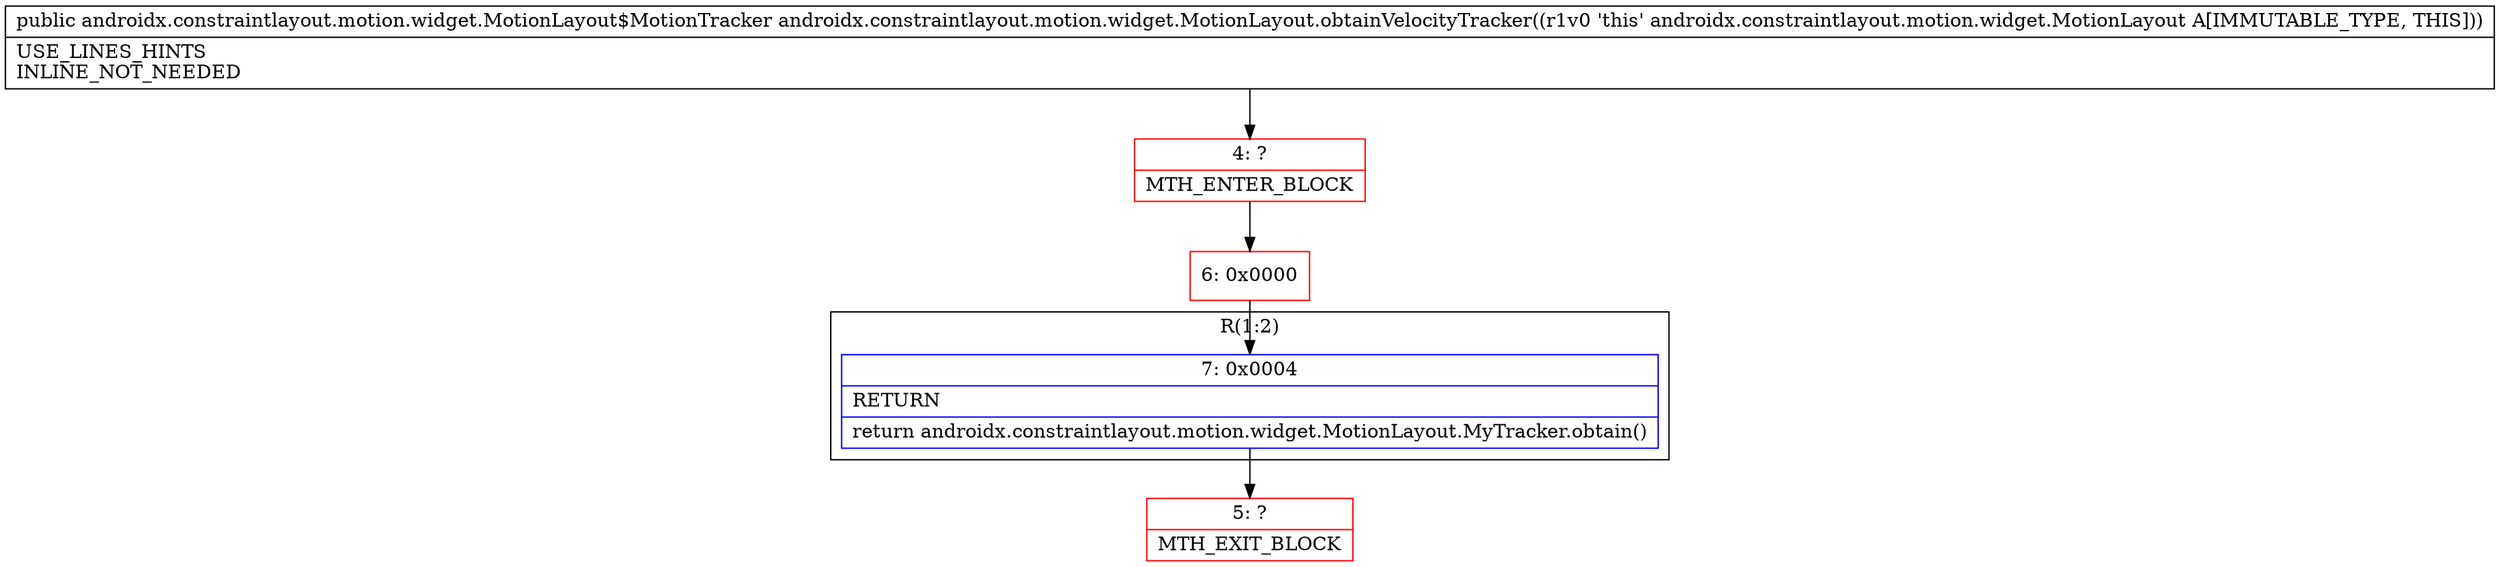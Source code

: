 digraph "CFG forandroidx.constraintlayout.motion.widget.MotionLayout.obtainVelocityTracker()Landroidx\/constraintlayout\/motion\/widget\/MotionLayout$MotionTracker;" {
subgraph cluster_Region_750278826 {
label = "R(1:2)";
node [shape=record,color=blue];
Node_7 [shape=record,label="{7\:\ 0x0004|RETURN\l|return androidx.constraintlayout.motion.widget.MotionLayout.MyTracker.obtain()\l}"];
}
Node_4 [shape=record,color=red,label="{4\:\ ?|MTH_ENTER_BLOCK\l}"];
Node_6 [shape=record,color=red,label="{6\:\ 0x0000}"];
Node_5 [shape=record,color=red,label="{5\:\ ?|MTH_EXIT_BLOCK\l}"];
MethodNode[shape=record,label="{public androidx.constraintlayout.motion.widget.MotionLayout$MotionTracker androidx.constraintlayout.motion.widget.MotionLayout.obtainVelocityTracker((r1v0 'this' androidx.constraintlayout.motion.widget.MotionLayout A[IMMUTABLE_TYPE, THIS]))  | USE_LINES_HINTS\lINLINE_NOT_NEEDED\l}"];
MethodNode -> Node_4;Node_7 -> Node_5;
Node_4 -> Node_6;
Node_6 -> Node_7;
}

